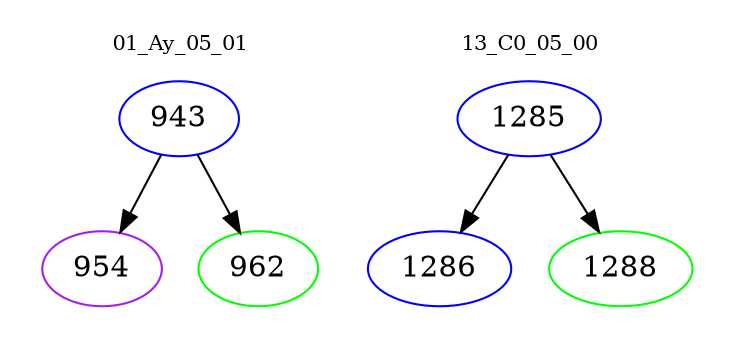 digraph{
subgraph cluster_0 {
color = white
label = "01_Ay_05_01";
fontsize=10;
T0_943 [label="943", color="blue"]
T0_943 -> T0_954 [color="black"]
T0_954 [label="954", color="purple"]
T0_943 -> T0_962 [color="black"]
T0_962 [label="962", color="green"]
}
subgraph cluster_1 {
color = white
label = "13_C0_05_00";
fontsize=10;
T1_1285 [label="1285", color="blue"]
T1_1285 -> T1_1286 [color="black"]
T1_1286 [label="1286", color="blue"]
T1_1285 -> T1_1288 [color="black"]
T1_1288 [label="1288", color="green"]
}
}
